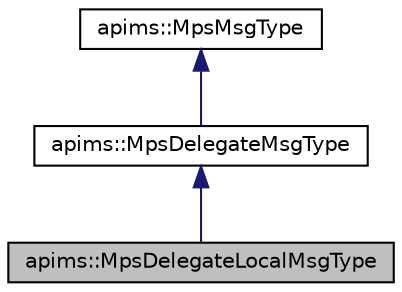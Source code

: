 digraph G
{
  edge [fontname="Helvetica",fontsize="10",labelfontname="Helvetica",labelfontsize="10"];
  node [fontname="Helvetica",fontsize="10",shape=record];
  Node1 [label="apims::MpsDelegateLocalMsgType",height=0.2,width=0.4,color="black", fillcolor="grey75", style="filled" fontcolor="black"];
  Node2 -> Node1 [dir=back,color="midnightblue",fontsize="10",style="solid",fontname="Helvetica"];
  Node2 [label="apims::MpsDelegateMsgType",height=0.2,width=0.4,color="black", fillcolor="white", style="filled",URL="$classapims_1_1_mps_delegate_msg_type.html"];
  Node3 -> Node2 [dir=back,color="midnightblue",fontsize="10",style="solid",fontname="Helvetica"];
  Node3 [label="apims::MpsMsgType",height=0.2,width=0.4,color="black", fillcolor="white", style="filled",URL="$classapims_1_1_mps_msg_type.html"];
}
